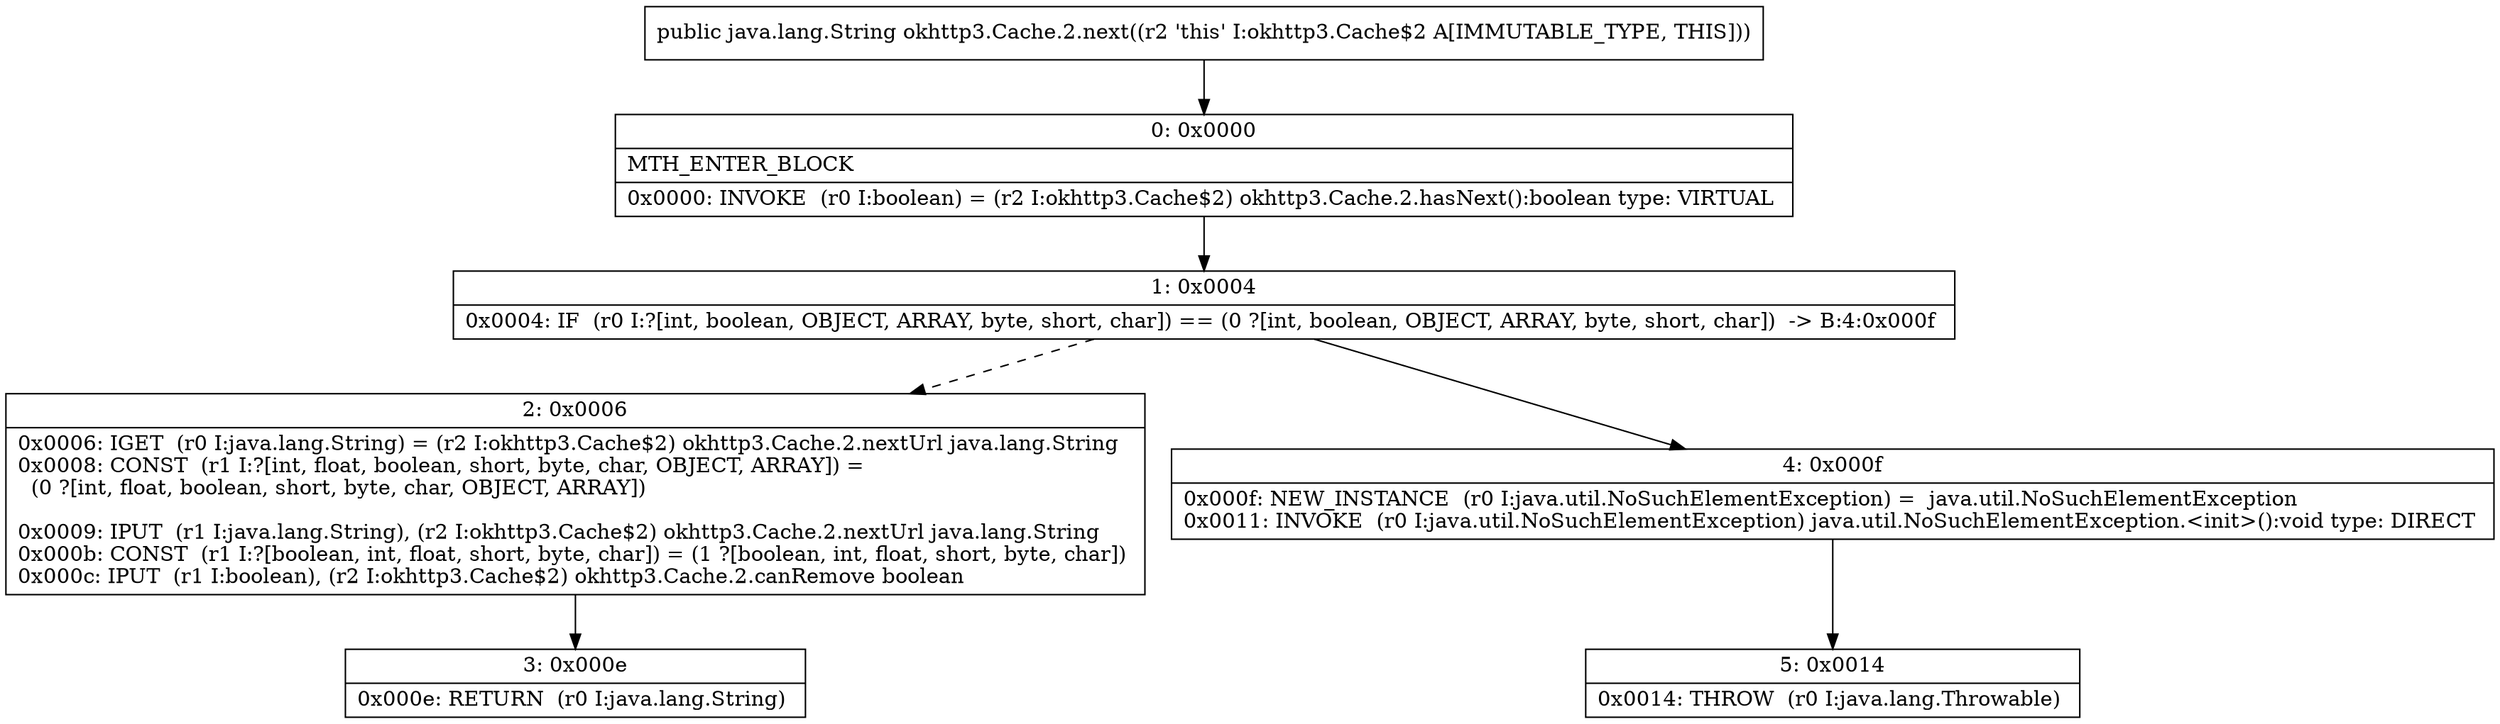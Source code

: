 digraph "CFG forokhttp3.Cache.2.next()Ljava\/lang\/String;" {
Node_0 [shape=record,label="{0\:\ 0x0000|MTH_ENTER_BLOCK\l|0x0000: INVOKE  (r0 I:boolean) = (r2 I:okhttp3.Cache$2) okhttp3.Cache.2.hasNext():boolean type: VIRTUAL \l}"];
Node_1 [shape=record,label="{1\:\ 0x0004|0x0004: IF  (r0 I:?[int, boolean, OBJECT, ARRAY, byte, short, char]) == (0 ?[int, boolean, OBJECT, ARRAY, byte, short, char])  \-\> B:4:0x000f \l}"];
Node_2 [shape=record,label="{2\:\ 0x0006|0x0006: IGET  (r0 I:java.lang.String) = (r2 I:okhttp3.Cache$2) okhttp3.Cache.2.nextUrl java.lang.String \l0x0008: CONST  (r1 I:?[int, float, boolean, short, byte, char, OBJECT, ARRAY]) = \l  (0 ?[int, float, boolean, short, byte, char, OBJECT, ARRAY])\l \l0x0009: IPUT  (r1 I:java.lang.String), (r2 I:okhttp3.Cache$2) okhttp3.Cache.2.nextUrl java.lang.String \l0x000b: CONST  (r1 I:?[boolean, int, float, short, byte, char]) = (1 ?[boolean, int, float, short, byte, char]) \l0x000c: IPUT  (r1 I:boolean), (r2 I:okhttp3.Cache$2) okhttp3.Cache.2.canRemove boolean \l}"];
Node_3 [shape=record,label="{3\:\ 0x000e|0x000e: RETURN  (r0 I:java.lang.String) \l}"];
Node_4 [shape=record,label="{4\:\ 0x000f|0x000f: NEW_INSTANCE  (r0 I:java.util.NoSuchElementException) =  java.util.NoSuchElementException \l0x0011: INVOKE  (r0 I:java.util.NoSuchElementException) java.util.NoSuchElementException.\<init\>():void type: DIRECT \l}"];
Node_5 [shape=record,label="{5\:\ 0x0014|0x0014: THROW  (r0 I:java.lang.Throwable) \l}"];
MethodNode[shape=record,label="{public java.lang.String okhttp3.Cache.2.next((r2 'this' I:okhttp3.Cache$2 A[IMMUTABLE_TYPE, THIS])) }"];
MethodNode -> Node_0;
Node_0 -> Node_1;
Node_1 -> Node_2[style=dashed];
Node_1 -> Node_4;
Node_2 -> Node_3;
Node_4 -> Node_5;
}

